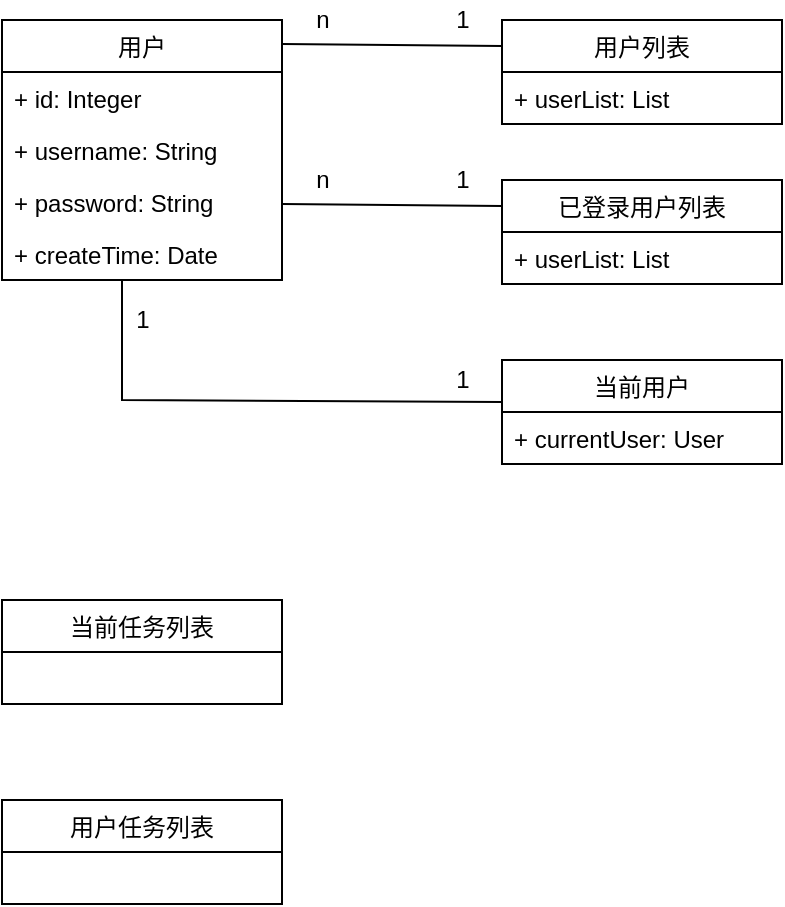 <mxfile version="17.4.2" type="device" pages="2"><diagram name="领域设计" id="c4acf3e9-155e-7222-9cf6-157b1a14988f"><mxGraphModel dx="1018" dy="677" grid="1" gridSize="10" guides="1" tooltips="1" connect="1" arrows="1" fold="1" page="1" pageScale="1" pageWidth="850" pageHeight="1100" background="none" math="0" shadow="0"><root><mxCell id="0"/><mxCell id="1" parent="0"/><mxCell id="2cYJUIQlNnFtcBctVlaK-1" value="用户" style="swimlane;fontStyle=0;childLayout=stackLayout;horizontal=1;startSize=26;fillColor=none;horizontalStack=0;resizeParent=1;resizeParentMax=0;resizeLast=0;collapsible=1;marginBottom=0;" parent="1" vertex="1"><mxGeometry x="60" y="40" width="140" height="130" as="geometry"/></mxCell><mxCell id="2cYJUIQlNnFtcBctVlaK-2" value="+ id: Integer" style="text;strokeColor=none;fillColor=none;align=left;verticalAlign=top;spacingLeft=4;spacingRight=4;overflow=hidden;rotatable=0;points=[[0,0.5],[1,0.5]];portConstraint=eastwest;" parent="2cYJUIQlNnFtcBctVlaK-1" vertex="1"><mxGeometry y="26" width="140" height="26" as="geometry"/></mxCell><mxCell id="2cYJUIQlNnFtcBctVlaK-3" value="+ username: String" style="text;strokeColor=none;fillColor=none;align=left;verticalAlign=top;spacingLeft=4;spacingRight=4;overflow=hidden;rotatable=0;points=[[0,0.5],[1,0.5]];portConstraint=eastwest;" parent="2cYJUIQlNnFtcBctVlaK-1" vertex="1"><mxGeometry y="52" width="140" height="26" as="geometry"/></mxCell><mxCell id="2cYJUIQlNnFtcBctVlaK-4" value="+ password: String" style="text;strokeColor=none;fillColor=none;align=left;verticalAlign=top;spacingLeft=4;spacingRight=4;overflow=hidden;rotatable=0;points=[[0,0.5],[1,0.5]];portConstraint=eastwest;" parent="2cYJUIQlNnFtcBctVlaK-1" vertex="1"><mxGeometry y="78" width="140" height="26" as="geometry"/></mxCell><mxCell id="2cYJUIQlNnFtcBctVlaK-6" value="+ createTime: Date" style="text;strokeColor=none;fillColor=none;align=left;verticalAlign=top;spacingLeft=4;spacingRight=4;overflow=hidden;rotatable=0;points=[[0,0.5],[1,0.5]];portConstraint=eastwest;" parent="2cYJUIQlNnFtcBctVlaK-1" vertex="1"><mxGeometry y="104" width="140" height="26" as="geometry"/></mxCell><mxCell id="2cYJUIQlNnFtcBctVlaK-8" value="用户列表" style="swimlane;fontStyle=0;childLayout=stackLayout;horizontal=1;startSize=26;fillColor=none;horizontalStack=0;resizeParent=1;resizeParentMax=0;resizeLast=0;collapsible=1;marginBottom=0;" parent="1" vertex="1"><mxGeometry x="310" y="40" width="140" height="52" as="geometry"/></mxCell><mxCell id="2cYJUIQlNnFtcBctVlaK-10" value="+ userList: List" style="text;strokeColor=none;fillColor=none;align=left;verticalAlign=top;spacingLeft=4;spacingRight=4;overflow=hidden;rotatable=0;points=[[0,0.5],[1,0.5]];portConstraint=eastwest;" parent="2cYJUIQlNnFtcBctVlaK-8" vertex="1"><mxGeometry y="26" width="140" height="26" as="geometry"/></mxCell><mxCell id="2cYJUIQlNnFtcBctVlaK-12" value="已登录用户列表" style="swimlane;fontStyle=0;childLayout=stackLayout;horizontal=1;startSize=26;fillColor=none;horizontalStack=0;resizeParent=1;resizeParentMax=0;resizeLast=0;collapsible=1;marginBottom=0;" parent="1" vertex="1"><mxGeometry x="310" y="120" width="140" height="52" as="geometry"/></mxCell><mxCell id="2cYJUIQlNnFtcBctVlaK-13" value="+ userList: List" style="text;strokeColor=none;fillColor=none;align=left;verticalAlign=top;spacingLeft=4;spacingRight=4;overflow=hidden;rotatable=0;points=[[0,0.5],[1,0.5]];portConstraint=eastwest;" parent="2cYJUIQlNnFtcBctVlaK-12" vertex="1"><mxGeometry y="26" width="140" height="26" as="geometry"/></mxCell><mxCell id="2cYJUIQlNnFtcBctVlaK-14" value="当前用户" style="swimlane;fontStyle=0;childLayout=stackLayout;horizontal=1;startSize=26;fillColor=none;horizontalStack=0;resizeParent=1;resizeParentMax=0;resizeLast=0;collapsible=1;marginBottom=0;" parent="1" vertex="1"><mxGeometry x="310" y="210" width="140" height="52" as="geometry"/></mxCell><mxCell id="2cYJUIQlNnFtcBctVlaK-15" value="+ currentUser: User" style="text;strokeColor=none;fillColor=none;align=left;verticalAlign=top;spacingLeft=4;spacingRight=4;overflow=hidden;rotatable=0;points=[[0,0.5],[1,0.5]];portConstraint=eastwest;" parent="2cYJUIQlNnFtcBctVlaK-14" vertex="1"><mxGeometry y="26" width="140" height="26" as="geometry"/></mxCell><mxCell id="2cYJUIQlNnFtcBctVlaK-17" value="" style="endArrow=none;html=1;rounded=0;exitX=1;exitY=0.092;exitDx=0;exitDy=0;exitPerimeter=0;entryX=0;entryY=0.25;entryDx=0;entryDy=0;" parent="1" source="2cYJUIQlNnFtcBctVlaK-1" target="2cYJUIQlNnFtcBctVlaK-8" edge="1"><mxGeometry width="50" height="50" relative="1" as="geometry"><mxPoint x="100" y="370" as="sourcePoint"/><mxPoint x="150" y="320" as="targetPoint"/></mxGeometry></mxCell><mxCell id="2cYJUIQlNnFtcBctVlaK-18" value="1" style="text;html=1;align=center;verticalAlign=middle;resizable=0;points=[];autosize=1;strokeColor=none;fillColor=none;" parent="1" vertex="1"><mxGeometry x="280" y="30" width="20" height="20" as="geometry"/></mxCell><mxCell id="2cYJUIQlNnFtcBctVlaK-19" value="n" style="text;html=1;align=center;verticalAlign=middle;resizable=0;points=[];autosize=1;strokeColor=none;fillColor=none;" parent="1" vertex="1"><mxGeometry x="210" y="30" width="20" height="20" as="geometry"/></mxCell><mxCell id="2cYJUIQlNnFtcBctVlaK-20" value="" style="endArrow=none;html=1;rounded=0;entryX=0;entryY=0.25;entryDx=0;entryDy=0;" parent="1" edge="1"><mxGeometry width="50" height="50" relative="1" as="geometry"><mxPoint x="120" y="170" as="sourcePoint"/><mxPoint x="310" y="231.04" as="targetPoint"/><Array as="points"><mxPoint x="120" y="230"/></Array></mxGeometry></mxCell><mxCell id="2cYJUIQlNnFtcBctVlaK-21" value="1" style="text;html=1;align=center;verticalAlign=middle;resizable=0;points=[];autosize=1;strokeColor=none;fillColor=none;" parent="1" vertex="1"><mxGeometry x="280" y="210" width="20" height="20" as="geometry"/></mxCell><mxCell id="2cYJUIQlNnFtcBctVlaK-22" value="1" style="text;html=1;align=center;verticalAlign=middle;resizable=0;points=[];autosize=1;strokeColor=none;fillColor=none;" parent="1" vertex="1"><mxGeometry x="120" y="180" width="20" height="20" as="geometry"/></mxCell><mxCell id="2cYJUIQlNnFtcBctVlaK-23" value="" style="endArrow=none;html=1;rounded=0;exitX=1;exitY=0.092;exitDx=0;exitDy=0;exitPerimeter=0;entryX=0;entryY=0.25;entryDx=0;entryDy=0;" parent="1" edge="1"><mxGeometry width="50" height="50" relative="1" as="geometry"><mxPoint x="200" y="131.96" as="sourcePoint"/><mxPoint x="310" y="133" as="targetPoint"/></mxGeometry></mxCell><mxCell id="2cYJUIQlNnFtcBctVlaK-24" value="1" style="text;html=1;align=center;verticalAlign=middle;resizable=0;points=[];autosize=1;strokeColor=none;fillColor=none;" parent="1" vertex="1"><mxGeometry x="280" y="110" width="20" height="20" as="geometry"/></mxCell><mxCell id="2cYJUIQlNnFtcBctVlaK-25" value="n" style="text;html=1;align=center;verticalAlign=middle;resizable=0;points=[];autosize=1;strokeColor=none;fillColor=none;" parent="1" vertex="1"><mxGeometry x="210" y="110" width="20" height="20" as="geometry"/></mxCell><mxCell id="9MnwT_ZTQaRGYyhG-egj-1" value="当前任务列表" style="swimlane;fontStyle=0;childLayout=stackLayout;horizontal=1;startSize=26;fillColor=none;horizontalStack=0;resizeParent=1;resizeParentMax=0;resizeLast=0;collapsible=1;marginBottom=0;" vertex="1" parent="1"><mxGeometry x="60" y="330" width="140" height="52" as="geometry"/></mxCell><mxCell id="ff72Fns-_1Rw3qoCp-pU-1" value="用户任务列表" style="swimlane;fontStyle=0;childLayout=stackLayout;horizontal=1;startSize=26;fillColor=none;horizontalStack=0;resizeParent=1;resizeParentMax=0;resizeLast=0;collapsible=1;marginBottom=0;" vertex="1" parent="1"><mxGeometry x="60" y="430" width="140" height="52" as="geometry"/></mxCell></root></mxGraphModel></diagram><diagram id="UKZ5El6DZ-4mjjp2PI-6" name="类设计"><mxGraphModel dx="1018" dy="677" grid="1" gridSize="10" guides="1" tooltips="1" connect="1" arrows="1" fold="1" page="1" pageScale="1" pageWidth="827" pageHeight="1169" math="0" shadow="0"><root><mxCell id="0"/><mxCell id="1" parent="0"/><mxCell id="igFuYQjQe2z-_MDNQM82-1" value="User" style="swimlane;fontStyle=1;align=center;verticalAlign=top;childLayout=stackLayout;horizontal=1;startSize=26;horizontalStack=0;resizeParent=1;resizeParentMax=0;resizeLast=0;collapsible=1;marginBottom=0;" parent="1" vertex="1"><mxGeometry x="40" y="40" width="160" height="164" as="geometry"/></mxCell><mxCell id="igFuYQjQe2z-_MDNQM82-6" value="+ id: Long" style="text;strokeColor=none;fillColor=none;align=left;verticalAlign=top;spacingLeft=4;spacingRight=4;overflow=hidden;rotatable=0;points=[[0,0.5],[1,0.5]];portConstraint=eastwest;" parent="igFuYQjQe2z-_MDNQM82-1" vertex="1"><mxGeometry y="26" width="160" height="26" as="geometry"/></mxCell><mxCell id="igFuYQjQe2z-_MDNQM82-5" value="+ username: String" style="text;strokeColor=none;fillColor=none;align=left;verticalAlign=top;spacingLeft=4;spacingRight=4;overflow=hidden;rotatable=0;points=[[0,0.5],[1,0.5]];portConstraint=eastwest;" parent="igFuYQjQe2z-_MDNQM82-1" vertex="1"><mxGeometry y="52" width="160" height="26" as="geometry"/></mxCell><mxCell id="igFuYQjQe2z-_MDNQM82-7" value="+ password: String" style="text;strokeColor=none;fillColor=none;align=left;verticalAlign=top;spacingLeft=4;spacingRight=4;overflow=hidden;rotatable=0;points=[[0,0.5],[1,0.5]];portConstraint=eastwest;" parent="igFuYQjQe2z-_MDNQM82-1" vertex="1"><mxGeometry y="78" width="160" height="26" as="geometry"/></mxCell><mxCell id="igFuYQjQe2z-_MDNQM82-2" value="+ createTime: Date" style="text;strokeColor=none;fillColor=none;align=left;verticalAlign=top;spacingLeft=4;spacingRight=4;overflow=hidden;rotatable=0;points=[[0,0.5],[1,0.5]];portConstraint=eastwest;" parent="igFuYQjQe2z-_MDNQM82-1" vertex="1"><mxGeometry y="104" width="160" height="26" as="geometry"/></mxCell><mxCell id="igFuYQjQe2z-_MDNQM82-3" value="" style="line;strokeWidth=1;fillColor=none;align=left;verticalAlign=middle;spacingTop=-1;spacingLeft=3;spacingRight=3;rotatable=0;labelPosition=right;points=[];portConstraint=eastwest;" parent="igFuYQjQe2z-_MDNQM82-1" vertex="1"><mxGeometry y="130" width="160" height="8" as="geometry"/></mxCell><mxCell id="igFuYQjQe2z-_MDNQM82-4" value="+ validateId(String): boolean" style="text;strokeColor=none;fillColor=none;align=left;verticalAlign=top;spacingLeft=4;spacingRight=4;overflow=hidden;rotatable=0;points=[[0,0.5],[1,0.5]];portConstraint=eastwest;" parent="igFuYQjQe2z-_MDNQM82-1" vertex="1"><mxGeometry y="138" width="160" height="26" as="geometry"/></mxCell><mxCell id="igFuYQjQe2z-_MDNQM82-9" value="Users" style="swimlane;fontStyle=1;align=center;verticalAlign=top;childLayout=stackLayout;horizontal=1;startSize=26;horizontalStack=0;resizeParent=1;resizeParentMax=0;resizeLast=0;collapsible=1;marginBottom=0;" parent="1" vertex="1"><mxGeometry x="260" y="40" width="160" height="112" as="geometry"/></mxCell><mxCell id="igFuYQjQe2z-_MDNQM82-10" value="+ users: List" style="text;strokeColor=none;fillColor=none;align=left;verticalAlign=top;spacingLeft=4;spacingRight=4;overflow=hidden;rotatable=0;points=[[0,0.5],[1,0.5]];portConstraint=eastwest;" parent="igFuYQjQe2z-_MDNQM82-9" vertex="1"><mxGeometry y="26" width="160" height="26" as="geometry"/></mxCell><mxCell id="igFuYQjQe2z-_MDNQM82-11" value="" style="line;strokeWidth=1;fillColor=none;align=left;verticalAlign=middle;spacingTop=-1;spacingLeft=3;spacingRight=3;rotatable=0;labelPosition=right;points=[];portConstraint=eastwest;" parent="igFuYQjQe2z-_MDNQM82-9" vertex="1"><mxGeometry y="52" width="160" height="8" as="geometry"/></mxCell><mxCell id="igFuYQjQe2z-_MDNQM82-12" value="+ addUser(User): List" style="text;strokeColor=none;fillColor=none;align=left;verticalAlign=top;spacingLeft=4;spacingRight=4;overflow=hidden;rotatable=0;points=[[0,0.5],[1,0.5]];portConstraint=eastwest;" parent="igFuYQjQe2z-_MDNQM82-9" vertex="1"><mxGeometry y="60" width="160" height="26" as="geometry"/></mxCell><mxCell id="igFuYQjQe2z-_MDNQM82-13" value="+ removeUser(User): List" style="text;strokeColor=none;fillColor=none;align=left;verticalAlign=top;spacingLeft=4;spacingRight=4;overflow=hidden;rotatable=0;points=[[0,0.5],[1,0.5]];portConstraint=eastwest;" parent="igFuYQjQe2z-_MDNQM82-9" vertex="1"><mxGeometry y="86" width="160" height="26" as="geometry"/></mxCell><mxCell id="ADFC3EdV3lNb6BkloLVf-5" value="CurrentUser" style="swimlane;fontStyle=1;align=center;verticalAlign=top;childLayout=stackLayout;horizontal=1;startSize=26;horizontalStack=0;resizeParent=1;resizeParentMax=0;resizeLast=0;collapsible=1;marginBottom=0;" vertex="1" parent="1"><mxGeometry x="260" y="190" width="160" height="86" as="geometry"/></mxCell><mxCell id="ADFC3EdV3lNb6BkloLVf-6" value="+ currentUser: User" style="text;strokeColor=none;fillColor=none;align=left;verticalAlign=top;spacingLeft=4;spacingRight=4;overflow=hidden;rotatable=0;points=[[0,0.5],[1,0.5]];portConstraint=eastwest;" vertex="1" parent="ADFC3EdV3lNb6BkloLVf-5"><mxGeometry y="26" width="160" height="26" as="geometry"/></mxCell><mxCell id="ADFC3EdV3lNb6BkloLVf-7" value="" style="line;strokeWidth=1;fillColor=none;align=left;verticalAlign=middle;spacingTop=-1;spacingLeft=3;spacingRight=3;rotatable=0;labelPosition=right;points=[];portConstraint=eastwest;" vertex="1" parent="ADFC3EdV3lNb6BkloLVf-5"><mxGeometry y="52" width="160" height="8" as="geometry"/></mxCell><mxCell id="ADFC3EdV3lNb6BkloLVf-8" value="+ getCurrentUser(): User" style="text;strokeColor=none;fillColor=none;align=left;verticalAlign=top;spacingLeft=4;spacingRight=4;overflow=hidden;rotatable=0;points=[[0,0.5],[1,0.5]];portConstraint=eastwest;" vertex="1" parent="ADFC3EdV3lNb6BkloLVf-5"><mxGeometry y="60" width="160" height="26" as="geometry"/></mxCell><mxCell id="fvtODV7hoj5TfkKWGMso-1" value="UserToDoList" style="swimlane;fontStyle=1;align=center;verticalAlign=top;childLayout=stackLayout;horizontal=1;startSize=26;horizontalStack=0;resizeParent=1;resizeParentMax=0;resizeLast=0;collapsible=1;marginBottom=0;" vertex="1" parent="1"><mxGeometry x="40" y="350" width="160" height="112" as="geometry"/></mxCell><mxCell id="fvtODV7hoj5TfkKWGMso-2" value="+ user: User" style="text;strokeColor=none;fillColor=none;align=left;verticalAlign=top;spacingLeft=4;spacingRight=4;overflow=hidden;rotatable=0;points=[[0,0.5],[1,0.5]];portConstraint=eastwest;" vertex="1" parent="fvtODV7hoj5TfkKWGMso-1"><mxGeometry y="26" width="160" height="26" as="geometry"/></mxCell><mxCell id="fvtODV7hoj5TfkKWGMso-5" value="+ todoList: TodoList" style="text;strokeColor=none;fillColor=none;align=left;verticalAlign=top;spacingLeft=4;spacingRight=4;overflow=hidden;rotatable=0;points=[[0,0.5],[1,0.5]];portConstraint=eastwest;" vertex="1" parent="fvtODV7hoj5TfkKWGMso-1"><mxGeometry y="52" width="160" height="26" as="geometry"/></mxCell><mxCell id="fvtODV7hoj5TfkKWGMso-3" value="" style="line;strokeWidth=1;fillColor=none;align=left;verticalAlign=middle;spacingTop=-1;spacingLeft=3;spacingRight=3;rotatable=0;labelPosition=right;points=[];portConstraint=eastwest;" vertex="1" parent="fvtODV7hoj5TfkKWGMso-1"><mxGeometry y="78" width="160" height="8" as="geometry"/></mxCell><mxCell id="fvtODV7hoj5TfkKWGMso-4" value="+ method(type): type" style="text;strokeColor=none;fillColor=none;align=left;verticalAlign=top;spacingLeft=4;spacingRight=4;overflow=hidden;rotatable=0;points=[[0,0.5],[1,0.5]];portConstraint=eastwest;" vertex="1" parent="fvtODV7hoj5TfkKWGMso-1"><mxGeometry y="86" width="160" height="26" as="geometry"/></mxCell><mxCell id="fvtODV7hoj5TfkKWGMso-6" value="CurrentTodoList" style="swimlane;fontStyle=1;align=center;verticalAlign=top;childLayout=stackLayout;horizontal=1;startSize=26;horizontalStack=0;resizeParent=1;resizeParentMax=0;resizeLast=0;collapsible=1;marginBottom=0;" vertex="1" parent="1"><mxGeometry x="254" y="350" width="206" height="86" as="geometry"/></mxCell><mxCell id="fvtODV7hoj5TfkKWGMso-7" value="+ currentTodoList: TodoList" style="text;strokeColor=none;fillColor=none;align=left;verticalAlign=top;spacingLeft=4;spacingRight=4;overflow=hidden;rotatable=0;points=[[0,0.5],[1,0.5]];portConstraint=eastwest;" vertex="1" parent="fvtODV7hoj5TfkKWGMso-6"><mxGeometry y="26" width="206" height="26" as="geometry"/></mxCell><mxCell id="fvtODV7hoj5TfkKWGMso-8" value="" style="line;strokeWidth=1;fillColor=none;align=left;verticalAlign=middle;spacingTop=-1;spacingLeft=3;spacingRight=3;rotatable=0;labelPosition=right;points=[];portConstraint=eastwest;" vertex="1" parent="fvtODV7hoj5TfkKWGMso-6"><mxGeometry y="52" width="206" height="8" as="geometry"/></mxCell><mxCell id="fvtODV7hoj5TfkKWGMso-9" value="+ getCurrentTodoList(): TodoList" style="text;strokeColor=none;fillColor=none;align=left;verticalAlign=top;spacingLeft=4;spacingRight=4;overflow=hidden;rotatable=0;points=[[0,0.5],[1,0.5]];portConstraint=eastwest;" vertex="1" parent="fvtODV7hoj5TfkKWGMso-6"><mxGeometry y="60" width="206" height="26" as="geometry"/></mxCell><mxCell id="Rk-Iljmu2YOMuGapVSvQ-3" value="LoggedInUsers" style="swimlane;fontStyle=1;align=center;verticalAlign=top;childLayout=stackLayout;horizontal=1;startSize=26;horizontalStack=0;resizeParent=1;resizeParentMax=0;resizeLast=0;collapsible=1;marginBottom=0;" vertex="1" parent="1"><mxGeometry x="40" y="510" width="160" height="60" as="geometry"/></mxCell><mxCell id="Rk-Iljmu2YOMuGapVSvQ-4" value="+ users: User" style="text;strokeColor=none;fillColor=none;align=left;verticalAlign=top;spacingLeft=4;spacingRight=4;overflow=hidden;rotatable=0;points=[[0,0.5],[1,0.5]];portConstraint=eastwest;" vertex="1" parent="Rk-Iljmu2YOMuGapVSvQ-3"><mxGeometry y="26" width="160" height="26" as="geometry"/></mxCell><mxCell id="Rk-Iljmu2YOMuGapVSvQ-6" value="" style="line;strokeWidth=1;fillColor=none;align=left;verticalAlign=middle;spacingTop=-1;spacingLeft=3;spacingRight=3;rotatable=0;labelPosition=right;points=[];portConstraint=eastwest;" vertex="1" parent="Rk-Iljmu2YOMuGapVSvQ-3"><mxGeometry y="52" width="160" height="8" as="geometry"/></mxCell></root></mxGraphModel></diagram></mxfile>